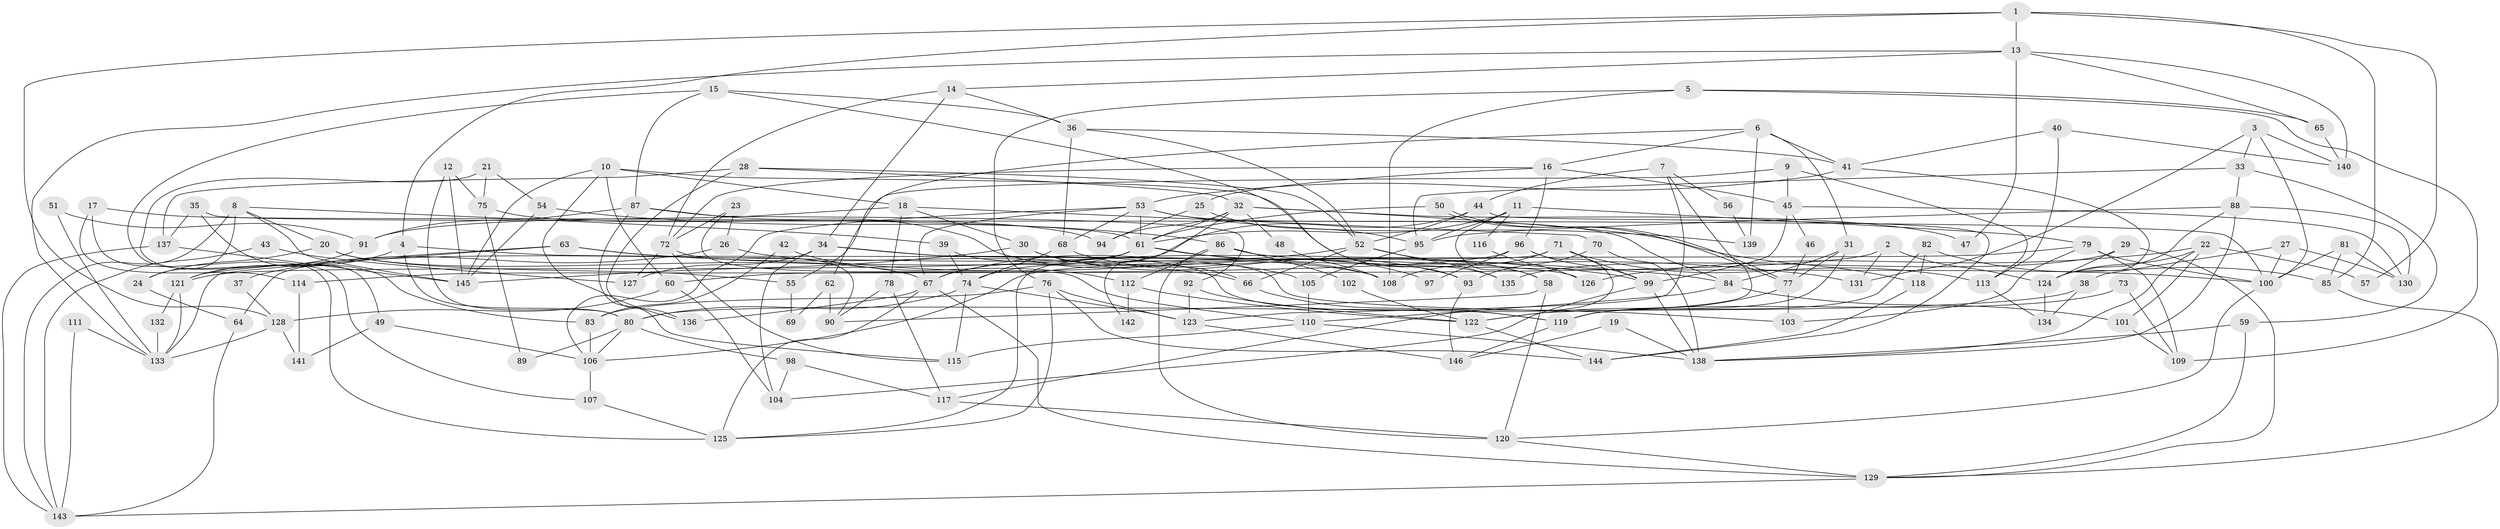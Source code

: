 // Generated by graph-tools (version 1.1) at 2025/50/03/09/25 03:50:06]
// undirected, 146 vertices, 292 edges
graph export_dot {
graph [start="1"]
  node [color=gray90,style=filled];
  1;
  2;
  3;
  4;
  5;
  6;
  7;
  8;
  9;
  10;
  11;
  12;
  13;
  14;
  15;
  16;
  17;
  18;
  19;
  20;
  21;
  22;
  23;
  24;
  25;
  26;
  27;
  28;
  29;
  30;
  31;
  32;
  33;
  34;
  35;
  36;
  37;
  38;
  39;
  40;
  41;
  42;
  43;
  44;
  45;
  46;
  47;
  48;
  49;
  50;
  51;
  52;
  53;
  54;
  55;
  56;
  57;
  58;
  59;
  60;
  61;
  62;
  63;
  64;
  65;
  66;
  67;
  68;
  69;
  70;
  71;
  72;
  73;
  74;
  75;
  76;
  77;
  78;
  79;
  80;
  81;
  82;
  83;
  84;
  85;
  86;
  87;
  88;
  89;
  90;
  91;
  92;
  93;
  94;
  95;
  96;
  97;
  98;
  99;
  100;
  101;
  102;
  103;
  104;
  105;
  106;
  107;
  108;
  109;
  110;
  111;
  112;
  113;
  114;
  115;
  116;
  117;
  118;
  119;
  120;
  121;
  122;
  123;
  124;
  125;
  126;
  127;
  128;
  129;
  130;
  131;
  132;
  133;
  134;
  135;
  136;
  137;
  138;
  139;
  140;
  141;
  142;
  143;
  144;
  145;
  146;
  1 -- 13;
  1 -- 4;
  1 -- 57;
  1 -- 85;
  1 -- 128;
  2 -- 131;
  2 -- 124;
  2 -- 60;
  3 -- 33;
  3 -- 100;
  3 -- 131;
  3 -- 140;
  4 -- 121;
  4 -- 80;
  4 -- 126;
  5 -- 65;
  5 -- 108;
  5 -- 76;
  5 -- 109;
  6 -- 31;
  6 -- 41;
  6 -- 16;
  6 -- 62;
  6 -- 139;
  7 -- 44;
  7 -- 123;
  7 -- 56;
  7 -- 122;
  8 -- 145;
  8 -- 39;
  8 -- 20;
  8 -- 24;
  8 -- 143;
  9 -- 45;
  9 -- 113;
  9 -- 55;
  10 -- 145;
  10 -- 135;
  10 -- 18;
  10 -- 60;
  10 -- 136;
  11 -- 61;
  11 -- 79;
  11 -- 58;
  11 -- 95;
  11 -- 116;
  12 -- 145;
  12 -- 80;
  12 -- 75;
  13 -- 133;
  13 -- 14;
  13 -- 47;
  13 -- 65;
  13 -- 140;
  14 -- 36;
  14 -- 34;
  14 -- 72;
  15 -- 36;
  15 -- 107;
  15 -- 87;
  15 -- 93;
  16 -- 45;
  16 -- 25;
  16 -- 72;
  16 -- 96;
  17 -- 61;
  17 -- 125;
  17 -- 114;
  18 -- 30;
  18 -- 70;
  18 -- 78;
  18 -- 91;
  19 -- 138;
  19 -- 146;
  20 -- 67;
  20 -- 24;
  20 -- 55;
  21 -- 49;
  21 -- 54;
  21 -- 75;
  22 -- 124;
  22 -- 138;
  22 -- 57;
  22 -- 101;
  22 -- 126;
  23 -- 72;
  23 -- 110;
  23 -- 26;
  24 -- 64;
  25 -- 94;
  25 -- 95;
  26 -- 99;
  26 -- 37;
  27 -- 38;
  27 -- 100;
  27 -- 130;
  28 -- 52;
  28 -- 136;
  28 -- 32;
  28 -- 137;
  29 -- 129;
  29 -- 124;
  29 -- 135;
  30 -- 93;
  30 -- 66;
  30 -- 145;
  31 -- 77;
  31 -- 84;
  31 -- 119;
  32 -- 118;
  32 -- 47;
  32 -- 48;
  32 -- 61;
  32 -- 94;
  32 -- 142;
  33 -- 59;
  33 -- 95;
  33 -- 88;
  34 -- 104;
  34 -- 119;
  34 -- 108;
  34 -- 127;
  35 -- 137;
  35 -- 83;
  35 -- 100;
  36 -- 68;
  36 -- 52;
  36 -- 41;
  37 -- 128;
  38 -- 80;
  38 -- 134;
  39 -- 74;
  39 -- 103;
  40 -- 41;
  40 -- 140;
  40 -- 113;
  41 -- 53;
  41 -- 124;
  42 -- 83;
  42 -- 112;
  43 -- 127;
  43 -- 143;
  44 -- 74;
  44 -- 52;
  44 -- 144;
  45 -- 130;
  45 -- 99;
  45 -- 46;
  46 -- 77;
  48 -- 108;
  49 -- 141;
  49 -- 106;
  50 -- 77;
  50 -- 77;
  50 -- 61;
  51 -- 91;
  51 -- 133;
  52 -- 58;
  52 -- 67;
  52 -- 66;
  52 -- 135;
  53 -- 84;
  53 -- 61;
  53 -- 67;
  53 -- 68;
  53 -- 106;
  53 -- 139;
  54 -- 86;
  54 -- 145;
  55 -- 69;
  56 -- 139;
  58 -- 120;
  58 -- 90;
  59 -- 129;
  59 -- 138;
  60 -- 104;
  60 -- 128;
  61 -- 64;
  61 -- 67;
  61 -- 97;
  61 -- 121;
  61 -- 131;
  62 -- 90;
  62 -- 69;
  63 -- 121;
  63 -- 66;
  63 -- 84;
  63 -- 133;
  64 -- 143;
  65 -- 140;
  66 -- 119;
  67 -- 125;
  67 -- 129;
  67 -- 136;
  68 -- 108;
  68 -- 74;
  70 -- 138;
  70 -- 93;
  71 -- 125;
  71 -- 99;
  71 -- 108;
  71 -- 113;
  72 -- 90;
  72 -- 115;
  72 -- 127;
  73 -- 119;
  73 -- 109;
  74 -- 115;
  74 -- 80;
  74 -- 123;
  75 -- 89;
  75 -- 94;
  76 -- 123;
  76 -- 83;
  76 -- 125;
  76 -- 144;
  77 -- 122;
  77 -- 103;
  78 -- 90;
  78 -- 117;
  79 -- 100;
  79 -- 109;
  79 -- 103;
  79 -- 106;
  80 -- 106;
  80 -- 89;
  80 -- 98;
  81 -- 130;
  81 -- 100;
  81 -- 85;
  82 -- 85;
  82 -- 119;
  82 -- 118;
  83 -- 106;
  84 -- 110;
  84 -- 101;
  85 -- 129;
  86 -- 120;
  86 -- 100;
  86 -- 102;
  86 -- 112;
  87 -- 91;
  87 -- 92;
  87 -- 105;
  87 -- 115;
  88 -- 95;
  88 -- 124;
  88 -- 130;
  88 -- 138;
  91 -- 121;
  92 -- 122;
  92 -- 123;
  93 -- 146;
  95 -- 105;
  96 -- 117;
  96 -- 97;
  96 -- 99;
  96 -- 114;
  98 -- 104;
  98 -- 117;
  99 -- 138;
  99 -- 104;
  100 -- 120;
  101 -- 109;
  102 -- 122;
  105 -- 110;
  106 -- 107;
  107 -- 125;
  110 -- 115;
  110 -- 138;
  111 -- 133;
  111 -- 143;
  112 -- 122;
  112 -- 142;
  113 -- 134;
  114 -- 141;
  116 -- 126;
  117 -- 120;
  118 -- 144;
  119 -- 146;
  120 -- 129;
  121 -- 133;
  121 -- 132;
  122 -- 144;
  123 -- 146;
  124 -- 134;
  128 -- 133;
  128 -- 141;
  129 -- 143;
  132 -- 133;
  137 -- 143;
  137 -- 145;
}
